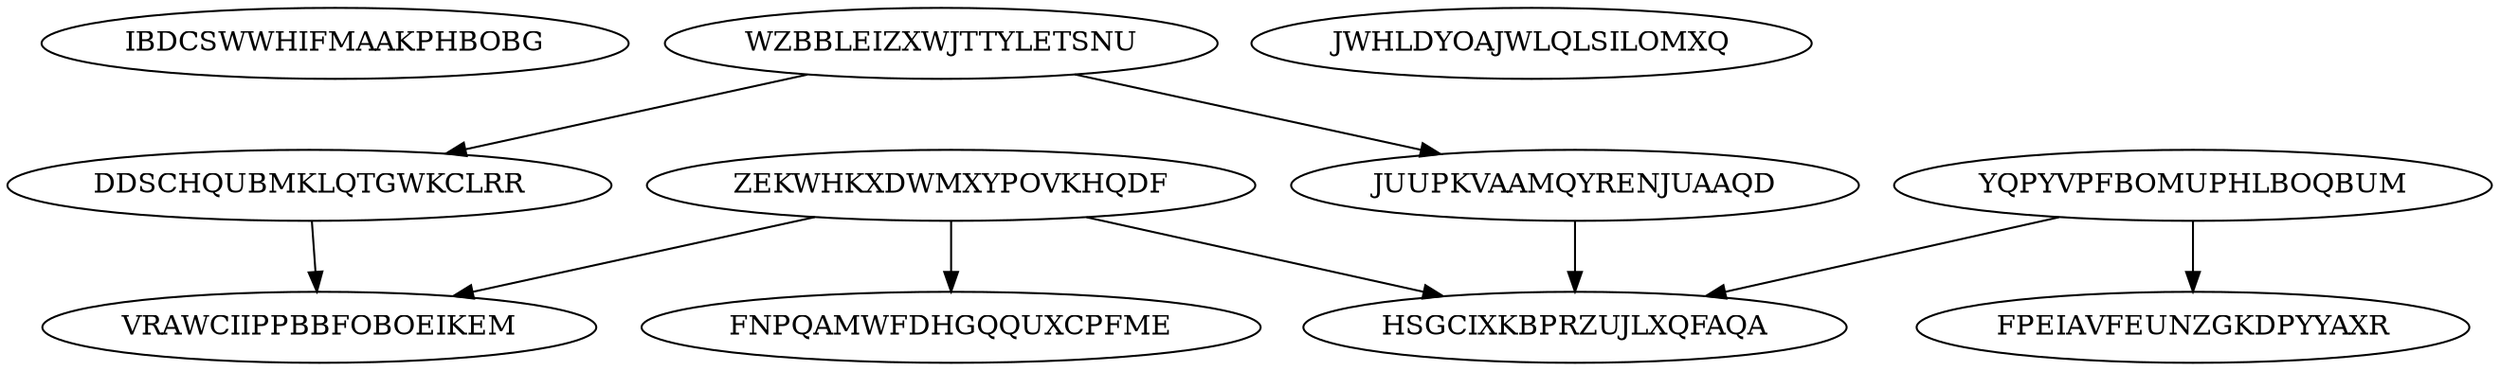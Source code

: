 digraph "N11M9" {
	IBDCSWWHIFMAAKPHBOBG			[Weight=12, Start=0, Processor=1];
	WZBBLEIZXWJTTYLETSNU			[Weight=19, Start=0, Processor=2];
	DDSCHQUBMKLQTGWKCLRR			[Weight=14, Start=19, Processor=2];
	ZEKWHKXDWMXYPOVKHQDF			[Weight=17, Start=0, Processor=3];
	JUUPKVAAMQYRENJUAAQD			[Weight=10, Start=33, Processor=3];
	YQPYVPFBOMUPHLBOQBUM			[Weight=15, Start=0, Processor=4];
	VRAWCIIPPBBFOBOEIKEM			[Weight=16, Start=46, Processor=1];
	JWHLDYOAJWLQLSILOMXQ			[Weight=14, Start=33, Processor=2];
	FPEIAVFEUNZGKDPYYAXR			[Weight=10, Start=31, Processor=1];
	HSGCIXKBPRZUJLXQFAQA			[Weight=19, Start=43, Processor=3];
	FNPQAMWFDHGQQUXCPFME			[Weight=15, Start=31, Processor=4];
	ZEKWHKXDWMXYPOVKHQDF -> HSGCIXKBPRZUJLXQFAQA		[Weight=11];
	DDSCHQUBMKLQTGWKCLRR -> VRAWCIIPPBBFOBOEIKEM		[Weight=13];
	ZEKWHKXDWMXYPOVKHQDF -> VRAWCIIPPBBFOBOEIKEM		[Weight=17];
	YQPYVPFBOMUPHLBOQBUM -> HSGCIXKBPRZUJLXQFAQA		[Weight=14];
	YQPYVPFBOMUPHLBOQBUM -> FPEIAVFEUNZGKDPYYAXR		[Weight=16];
	JUUPKVAAMQYRENJUAAQD -> HSGCIXKBPRZUJLXQFAQA		[Weight=16];
	ZEKWHKXDWMXYPOVKHQDF -> FNPQAMWFDHGQQUXCPFME		[Weight=14];
	WZBBLEIZXWJTTYLETSNU -> DDSCHQUBMKLQTGWKCLRR		[Weight=17];
	WZBBLEIZXWJTTYLETSNU -> JUUPKVAAMQYRENJUAAQD		[Weight=14];
}
